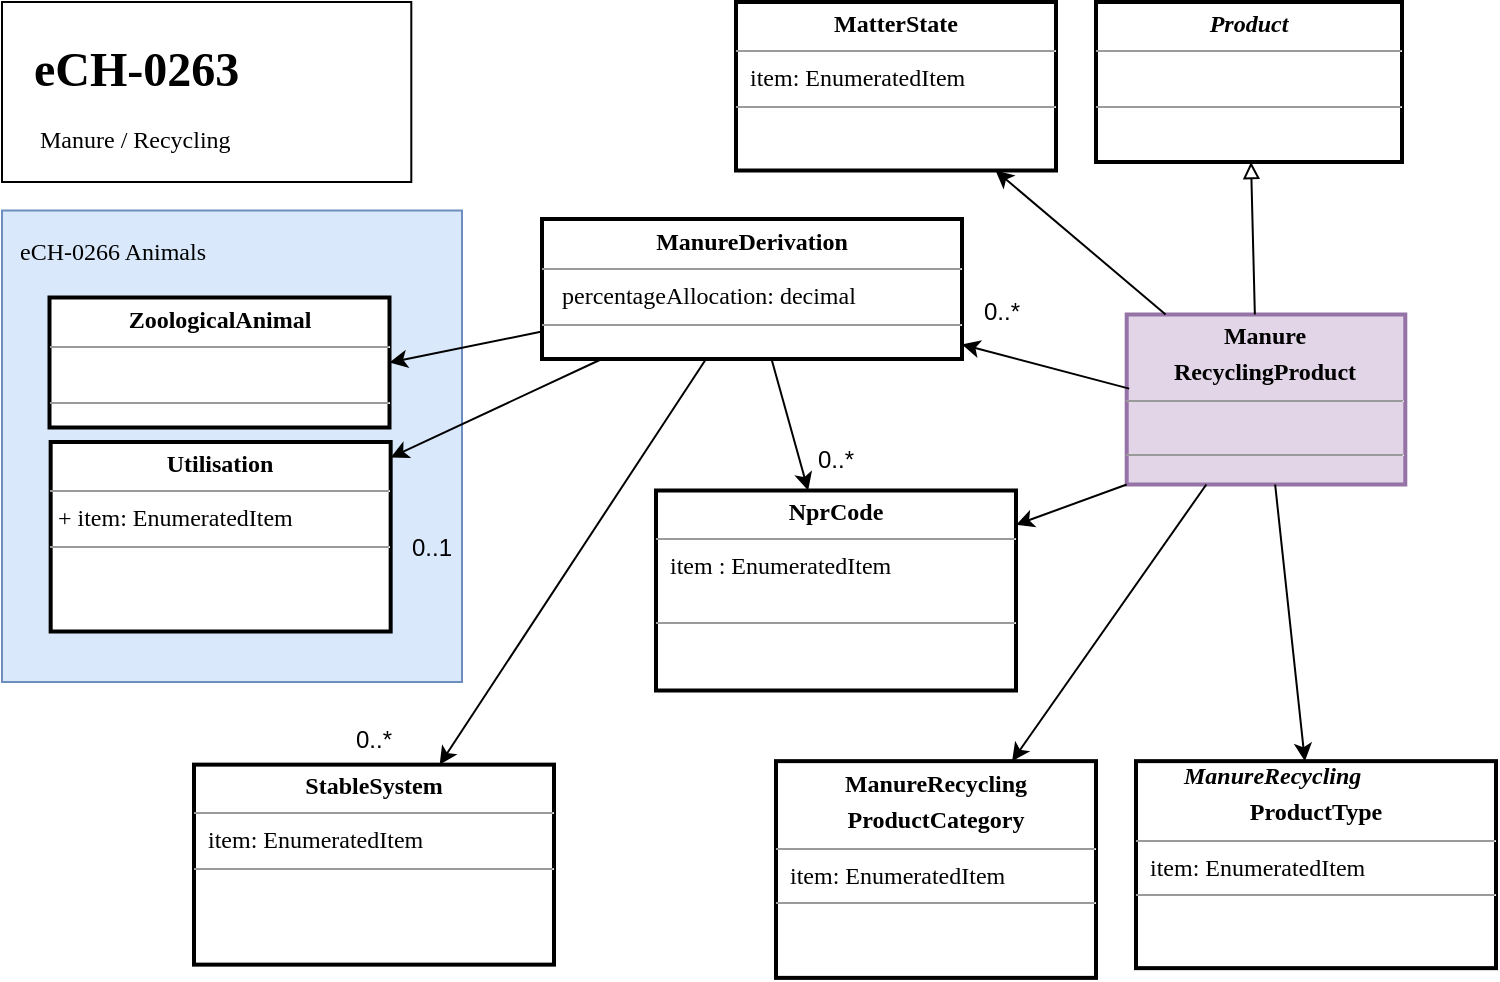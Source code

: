 <mxfile version="20.5.3" type="embed"><diagram name="Page-1" id="qBD6op3qUp-WdUlCAM_y"><mxGraphModel dx="4269" dy="1051" grid="1" gridSize="10" guides="1" tooltips="1" connect="1" arrows="1" fold="1" page="1" pageScale="1" pageWidth="1169" pageHeight="827" math="0" shadow="0"><root><mxCell id="0"/><mxCell id="1" parent="0"/><mxCell id="UCvxWR03_ax1GN8wgk-j-15" value="&lt;p style=&quot;margin:0px;margin-top:4px;text-align:center;&quot;&gt;&lt;b&gt;Manure&lt;/b&gt;&lt;/p&gt;&lt;p style=&quot;margin:0px;margin-top:4px;text-align:center;&quot;&gt;&lt;b&gt;RecyclingProduct&lt;/b&gt;&lt;/p&gt;&lt;hr size=&quot;1&quot;&gt;&lt;p style=&quot;margin:0px;margin-left:4px;&quot;&gt;&amp;nbsp;&lt;br&gt;&lt;/p&gt;&lt;hr size=&quot;1&quot;&gt;&lt;p style=&quot;margin:0px;margin-left:4px;&quot;&gt;&lt;br&gt;&lt;/p&gt;" style="verticalAlign=top;align=left;overflow=fill;fontSize=12;fontFamily=Verdana;html=1;sketch=0;strokeWidth=2;fillColor=#e1d5e7;strokeColor=#9673a6;" parent="1" vertex="1"><mxGeometry x="-2637.65" y="406.25" width="139.3" height="85" as="geometry"/></mxCell><mxCell id="UCvxWR03_ax1GN8wgk-j-17" value="" style="endArrow=classic;html=1;sketch=0;fontFamily=Verdana;curved=1;" parent="1" source="UCvxWR03_ax1GN8wgk-j-15" target="UCvxWR03_ax1GN8wgk-j-23" edge="1"><mxGeometry width="50" height="50" relative="1" as="geometry"><mxPoint x="-2032.31" y="514.7" as="sourcePoint"/><mxPoint x="-2211.8" y="845.265" as="targetPoint"/></mxGeometry></mxCell><mxCell id="UCvxWR03_ax1GN8wgk-j-23" value="&lt;i style=&quot;border-color: var(--border-color); text-align: center;&quot;&gt;&lt;span style=&quot;white-space: pre;&quot;&gt; &lt;/span&gt;&amp;nbsp; &amp;nbsp; &amp;nbsp; &amp;nbsp;&lt;b style=&quot;background-color: initial;&quot;&gt;ManureRecycling&lt;/b&gt;&lt;br&gt;&lt;/i&gt;&lt;p style=&quot;margin:0px;margin-top:4px;text-align:center;&quot;&gt;&lt;b&gt;ProductType&lt;/b&gt;&lt;/p&gt;&lt;hr size=&quot;1&quot;&gt;&lt;p style=&quot;margin:0px;margin-left:4px;&quot;&gt;&amp;nbsp;item: EnumeratedItem&lt;br&gt;&lt;/p&gt;&lt;hr size=&quot;1&quot;&gt;&lt;p style=&quot;margin:0px;margin-left:4px;&quot;&gt;&lt;br&gt;&lt;/p&gt;" style="verticalAlign=top;align=left;overflow=fill;fontSize=12;fontFamily=Verdana;html=1;sketch=0;strokeWidth=2;" parent="1" vertex="1"><mxGeometry x="-2633" y="629.57" width="180" height="103.5" as="geometry"/></mxCell><mxCell id="UCvxWR03_ax1GN8wgk-j-24" value="" style="rounded=0;whiteSpace=wrap;html=1;fillColor=#dae8fc;strokeColor=#6c8ebf;fontFamily=Verdana;" parent="1" vertex="1"><mxGeometry x="-3200" y="354.25" width="230" height="235.75" as="geometry"/></mxCell><mxCell id="UCvxWR03_ax1GN8wgk-j-25" value="eCH-0266 Animals" style="text;html=1;strokeColor=none;fillColor=none;align=left;verticalAlign=middle;whiteSpace=wrap;rounded=0;strokeWidth=2;fontFamily=Verdana;" parent="1" vertex="1"><mxGeometry x="-3193" y="360" width="290" height="30" as="geometry"/></mxCell><mxCell id="UCvxWR03_ax1GN8wgk-j-26" value="&lt;p style=&quot;margin:0px;margin-top:4px;text-align:center;&quot;&gt;&lt;b&gt;ZoologicalAnimal&lt;/b&gt;&lt;/p&gt;&lt;hr size=&quot;1&quot;&gt;&lt;p style=&quot;margin:0px;margin-left:4px;&quot;&gt;&amp;nbsp;&amp;nbsp;&lt;br&gt;&lt;/p&gt;&lt;hr size=&quot;1&quot;&gt;&lt;p style=&quot;margin:0px;margin-left:4px;&quot;&gt;&lt;br&gt;&lt;/p&gt;" style="verticalAlign=top;align=left;overflow=fill;fontSize=12;fontFamily=Verdana;html=1;sketch=0;strokeWidth=2;" parent="1" vertex="1"><mxGeometry x="-3176.25" y="397.75" width="170" height="65" as="geometry"/></mxCell><mxCell id="UCvxWR03_ax1GN8wgk-j-27" value="&lt;p style=&quot;margin:0px;margin-top:4px;text-align:center;&quot;&gt;&lt;b&gt;ManureDerivation&lt;/b&gt;&lt;/p&gt;&lt;hr size=&quot;1&quot;&gt;&lt;p style=&quot;margin:0px;margin-left:4px;&quot;&gt;&amp;nbsp; percentageAllocation: decimal&lt;br&gt;&lt;/p&gt;&lt;hr size=&quot;1&quot;&gt;&lt;p style=&quot;margin:0px;margin-left:4px;&quot;&gt;&lt;br&gt;&lt;/p&gt;" style="verticalAlign=top;align=left;overflow=fill;fontSize=12;fontFamily=Verdana;html=1;sketch=0;strokeWidth=2;" parent="1" vertex="1"><mxGeometry x="-2930" y="358.5" width="210" height="70" as="geometry"/></mxCell><mxCell id="UCvxWR03_ax1GN8wgk-j-28" value="" style="endArrow=classic;html=1;sketch=0;fontFamily=Verdana;curved=1;entryX=1;entryY=0.5;entryDx=0;entryDy=0;" parent="1" source="UCvxWR03_ax1GN8wgk-j-27" target="UCvxWR03_ax1GN8wgk-j-26" edge="1"><mxGeometry width="50" height="50" relative="1" as="geometry"><mxPoint x="-2904.41" y="757.82" as="sourcePoint"/><mxPoint x="-3080.5" y="763.068" as="targetPoint"/></mxGeometry></mxCell><mxCell id="UCvxWR03_ax1GN8wgk-j-29" value="&lt;p style=&quot;margin:0px;margin-top:4px;text-align:center;&quot;&gt;&lt;b&gt;StableSystem&lt;/b&gt;&lt;/p&gt;&lt;hr size=&quot;1&quot;&gt;&lt;p style=&quot;margin:0px;margin-left:4px;&quot;&gt;&amp;nbsp;item: EnumeratedItem&lt;br&gt;&lt;/p&gt;&lt;hr size=&quot;1&quot;&gt;&lt;p style=&quot;margin:0px;margin-left:4px;&quot;&gt;&lt;br&gt;&lt;/p&gt;" style="verticalAlign=top;align=left;overflow=fill;fontSize=12;fontFamily=Verdana;html=1;sketch=0;strokeWidth=2;" parent="1" vertex="1"><mxGeometry x="-3104" y="631.32" width="180" height="100" as="geometry"/></mxCell><mxCell id="UCvxWR03_ax1GN8wgk-j-30" value="" style="endArrow=classic;html=1;sketch=0;fontFamily=Verdana;curved=1;" parent="1" source="UCvxWR03_ax1GN8wgk-j-27" target="UCvxWR03_ax1GN8wgk-j-29" edge="1"><mxGeometry width="50" height="50" relative="1" as="geometry"><mxPoint x="-2883" y="470" as="sourcePoint"/><mxPoint x="-3080.5" y="763.068" as="targetPoint"/></mxGeometry></mxCell><mxCell id="UCvxWR03_ax1GN8wgk-j-31" value="&lt;p style=&quot;margin:0px;margin-top:4px;text-align:center;&quot;&gt;&lt;b style=&quot;background-color: initial;&quot;&gt;Utilisation&lt;/b&gt;&lt;br&gt;&lt;/p&gt;&lt;hr size=&quot;1&quot;&gt;&lt;p style=&quot;margin:0px;margin-left:4px;&quot;&gt;+ item: EnumeratedItem&lt;br&gt;&lt;/p&gt;&lt;hr size=&quot;1&quot;&gt;&lt;p style=&quot;margin:0px;margin-left:4px;&quot;&gt;&lt;br&gt;&lt;/p&gt;" style="verticalAlign=top;align=left;overflow=fill;fontSize=12;fontFamily=Verdana;html=1;sketch=0;strokeWidth=2;" parent="1" vertex="1"><mxGeometry x="-3175.67" y="470" width="170" height="94.75" as="geometry"/></mxCell><mxCell id="UCvxWR03_ax1GN8wgk-j-32" value="" style="endArrow=classic;html=1;sketch=0;fontFamily=Verdana;curved=1;" parent="1" source="UCvxWR03_ax1GN8wgk-j-27" target="UCvxWR03_ax1GN8wgk-j-31" edge="1"><mxGeometry width="50" height="50" relative="1" as="geometry"><mxPoint x="-2856.35" y="785.75" as="sourcePoint"/><mxPoint x="-2998.148" y="996.75" as="targetPoint"/></mxGeometry></mxCell><mxCell id="UCvxWR03_ax1GN8wgk-j-33" value="0..1" style="text;html=1;strokeColor=none;fillColor=none;align=center;verticalAlign=middle;whiteSpace=wrap;rounded=0;" parent="1" vertex="1"><mxGeometry x="-3015" y="508.25" width="60" height="30" as="geometry"/></mxCell><mxCell id="UCvxWR03_ax1GN8wgk-j-37" value="&lt;p style=&quot;margin:0px;margin-top:4px;text-align:center;&quot;&gt;&lt;b&gt;ManureRecycling&lt;/b&gt;&lt;/p&gt;&lt;p style=&quot;margin:0px;margin-top:4px;text-align:center;&quot;&gt;&lt;b style=&quot;background-color: initial;&quot;&gt;ProductCategory&lt;/b&gt;&lt;/p&gt;&lt;hr size=&quot;1&quot;&gt;&lt;p style=&quot;margin:0px;margin-left:4px;&quot;&gt;&amp;nbsp;item: EnumeratedItem&lt;br&gt;&lt;/p&gt;&lt;hr size=&quot;1&quot;&gt;&lt;p style=&quot;margin:0px;margin-left:4px;&quot;&gt;&lt;br&gt;&lt;/p&gt;" style="verticalAlign=top;align=left;overflow=fill;fontSize=12;fontFamily=Verdana;html=1;sketch=0;strokeWidth=2;" parent="1" vertex="1"><mxGeometry x="-2813" y="629.57" width="160" height="108.37" as="geometry"/></mxCell><mxCell id="UCvxWR03_ax1GN8wgk-j-38" value="" style="endArrow=classic;html=1;sketch=0;fontFamily=Verdana;curved=1;" parent="1" source="UCvxWR03_ax1GN8wgk-j-15" target="UCvxWR03_ax1GN8wgk-j-37" edge="1"><mxGeometry width="50" height="50" relative="1" as="geometry"><mxPoint x="-2289.296" y="475.25" as="sourcePoint"/><mxPoint x="-2259.655" y="564.25" as="targetPoint"/></mxGeometry></mxCell><mxCell id="UCvxWR03_ax1GN8wgk-j-39" value="&lt;p style=&quot;margin:0px;margin-top:4px;text-align:center;&quot;&gt;&lt;b&gt;NprCode&lt;/b&gt;&lt;/p&gt;&lt;hr size=&quot;1&quot;&gt;&lt;p style=&quot;margin:0px;margin-left:4px;&quot;&gt;&amp;nbsp;item : EnumeratedItem&lt;br&gt;&lt;/p&gt;&lt;p style=&quot;margin:0px;margin-left:4px;&quot;&gt;&amp;nbsp;&lt;/p&gt;&lt;hr size=&quot;1&quot;&gt;&lt;p style=&quot;margin:0px;margin-left:4px;&quot;&gt;&lt;br&gt;&lt;/p&gt;" style="verticalAlign=top;align=left;overflow=fill;fontSize=12;fontFamily=Verdana;html=1;sketch=0;strokeWidth=2;" parent="1" vertex="1"><mxGeometry x="-2873" y="494.25" width="180" height="100" as="geometry"/></mxCell><mxCell id="UCvxWR03_ax1GN8wgk-j-40" value="" style="endArrow=classic;html=1;sketch=0;fontFamily=Verdana;curved=1;exitX=0;exitY=1;exitDx=0;exitDy=0;" parent="1" source="UCvxWR03_ax1GN8wgk-j-15" target="UCvxWR03_ax1GN8wgk-j-39" edge="1"><mxGeometry width="50" height="50" relative="1" as="geometry"><mxPoint x="-2510.766" y="475.335" as="sourcePoint"/><mxPoint x="-2631.75" y="484.061" as="targetPoint"/></mxGeometry></mxCell><mxCell id="UCvxWR03_ax1GN8wgk-j-42" value="&lt;p style=&quot;margin:0px;margin-top:4px;text-align:center;&quot;&gt;&lt;b style=&quot;background-color: initial;&quot;&gt;MatterState&lt;/b&gt;&lt;br&gt;&lt;/p&gt;&lt;hr size=&quot;1&quot;&gt;&lt;p style=&quot;margin:0px;margin-left:4px;&quot;&gt;&amp;nbsp;item: EnumeratedItem&lt;br&gt;&lt;/p&gt;&lt;hr size=&quot;1&quot;&gt;&lt;p style=&quot;margin:0px;margin-left:4px;&quot;&gt;&lt;br&gt;&lt;/p&gt;" style="verticalAlign=top;align=left;overflow=fill;fontSize=12;fontFamily=Verdana;html=1;sketch=0;strokeWidth=2;" parent="1" vertex="1"><mxGeometry x="-2833" y="250" width="160" height="84.25" as="geometry"/></mxCell><mxCell id="UCvxWR03_ax1GN8wgk-j-43" value="" style="endArrow=classic;html=1;sketch=0;fontFamily=Verdana;curved=1;" parent="1" source="UCvxWR03_ax1GN8wgk-j-15" target="UCvxWR03_ax1GN8wgk-j-42" edge="1"><mxGeometry width="50" height="50" relative="1" as="geometry"><mxPoint x="-2657.884" y="489.025" as="sourcePoint"/><mxPoint x="-2492.87" y="765.25" as="targetPoint"/></mxGeometry></mxCell><mxCell id="UCvxWR03_ax1GN8wgk-j-44" value="0..*" style="text;html=1;strokeColor=none;fillColor=none;align=center;verticalAlign=middle;whiteSpace=wrap;rounded=0;" parent="1" vertex="1"><mxGeometry x="-3044" y="603.75" width="60" height="30" as="geometry"/></mxCell><mxCell id="UCvxWR03_ax1GN8wgk-j-55" value="" style="endArrow=classic;html=1;sketch=0;fontFamily=Verdana;curved=1;exitX=0.009;exitY=0.436;exitDx=0;exitDy=0;exitPerimeter=0;" parent="1" source="UCvxWR03_ax1GN8wgk-j-15" target="UCvxWR03_ax1GN8wgk-j-27" edge="1"><mxGeometry width="50" height="50" relative="1" as="geometry"><mxPoint x="-2820" y="455.25" as="sourcePoint"/><mxPoint x="-2788" y="503.25" as="targetPoint"/></mxGeometry></mxCell><mxCell id="UCvxWR03_ax1GN8wgk-j-56" value="0..*" style="text;html=1;strokeColor=none;fillColor=none;align=center;verticalAlign=middle;whiteSpace=wrap;rounded=0;" parent="1" vertex="1"><mxGeometry x="-2730" y="390" width="60" height="30" as="geometry"/></mxCell><mxCell id="UCvxWR03_ax1GN8wgk-j-57" value="0..*" style="text;html=1;strokeColor=none;fillColor=none;align=center;verticalAlign=middle;whiteSpace=wrap;rounded=0;" parent="1" vertex="1"><mxGeometry x="-2813" y="464.25" width="60" height="30" as="geometry"/></mxCell><mxCell id="2" value="" style="rounded=0;whiteSpace=wrap;html=1;" vertex="1" parent="1"><mxGeometry x="-3200" y="250" width="204.65" height="90" as="geometry"/></mxCell><mxCell id="3" value="&lt;h1&gt;&lt;span style=&quot;background-color: initial;&quot;&gt;eCH-0263&lt;/span&gt;&lt;/h1&gt;&lt;div&gt;&lt;br&gt;&lt;/div&gt;" style="text;html=1;strokeColor=none;fillColor=none;spacing=5;spacingTop=-20;whiteSpace=wrap;overflow=hidden;rounded=0;strokeWidth=2;fontFamily=Verdana;" vertex="1" parent="1"><mxGeometry x="-3188.52" y="264.25" width="195.7" height="40" as="geometry"/></mxCell><mxCell id="4" value="Manure / Recycling" style="text;html=1;strokeColor=none;fillColor=none;align=left;verticalAlign=middle;whiteSpace=wrap;rounded=0;strokeWidth=2;fontFamily=Verdana;" vertex="1" parent="1"><mxGeometry x="-3183.25" y="304.25" width="166.25" height="30" as="geometry"/></mxCell><mxCell id="6" value="&lt;p style=&quot;margin:0px;margin-top:4px;text-align:center;&quot;&gt;&lt;b&gt;&lt;i&gt;Product&lt;/i&gt;&lt;/b&gt;&lt;/p&gt;&lt;hr size=&quot;1&quot;&gt;&lt;p style=&quot;margin:0px;margin-left:4px;&quot;&gt;&lt;br&gt;&lt;/p&gt;&lt;hr size=&quot;1&quot;&gt;&lt;p style=&quot;margin:0px;margin-left:4px;&quot;&gt;&lt;br&gt;&lt;/p&gt;" style="verticalAlign=top;align=left;overflow=fill;fontSize=12;fontFamily=Verdana;html=1;sketch=0;strokeWidth=2;" vertex="1" parent="1"><mxGeometry x="-2653" y="250" width="153" height="80" as="geometry"/></mxCell><mxCell id="7" value="" style="endArrow=block;html=1;sketch=0;fontFamily=Verdana;curved=1;endFill=0;exitX=0.46;exitY=0;exitDx=0;exitDy=0;exitPerimeter=0;" edge="1" parent="1" target="6" source="UCvxWR03_ax1GN8wgk-j-15"><mxGeometry width="50" height="50" relative="1" as="geometry"><mxPoint x="-2460.65" y="371.118" as="sourcePoint"/><mxPoint x="-3115.53" y="812.325" as="targetPoint"/></mxGeometry></mxCell><mxCell id="8" value="" style="endArrow=classic;html=1;sketch=0;fontFamily=Verdana;curved=1;" edge="1" parent="1" source="UCvxWR03_ax1GN8wgk-j-27" target="UCvxWR03_ax1GN8wgk-j-39"><mxGeometry width="50" height="50" relative="1" as="geometry"><mxPoint x="-2627.65" y="501.25" as="sourcePoint"/><mxPoint x="-2690" y="522.941" as="targetPoint"/></mxGeometry></mxCell></root></mxGraphModel></diagram></mxfile>